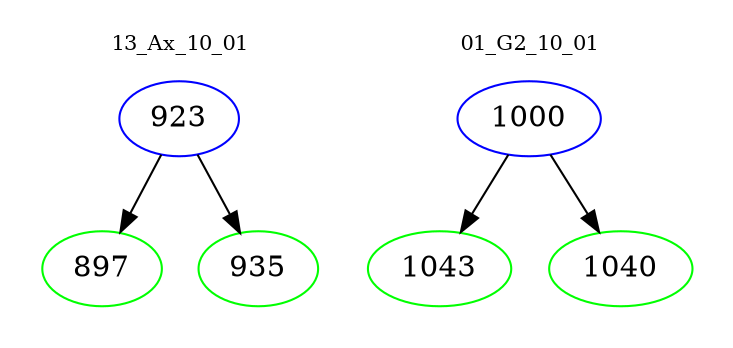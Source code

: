 digraph{
subgraph cluster_0 {
color = white
label = "13_Ax_10_01";
fontsize=10;
T0_923 [label="923", color="blue"]
T0_923 -> T0_897 [color="black"]
T0_897 [label="897", color="green"]
T0_923 -> T0_935 [color="black"]
T0_935 [label="935", color="green"]
}
subgraph cluster_1 {
color = white
label = "01_G2_10_01";
fontsize=10;
T1_1000 [label="1000", color="blue"]
T1_1000 -> T1_1043 [color="black"]
T1_1043 [label="1043", color="green"]
T1_1000 -> T1_1040 [color="black"]
T1_1040 [label="1040", color="green"]
}
}
